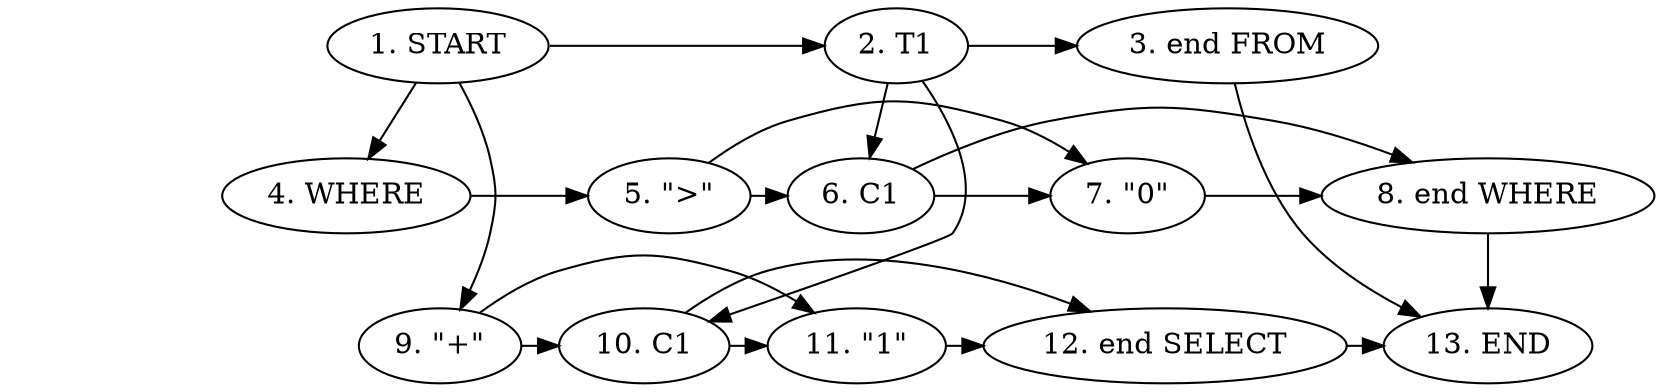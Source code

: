 digraph G {
    // rankdir="LR";
    graph [margin=0]

    subgraph ranks {
        rank_1[style=invis]
        rank_2[style=invis]
        rank_3[style=invis]
        rank_1 -> rank_2 -> rank_3[style=invis]
        // rankdir = LR;
    }

    subgraph deps {
        // 1. To generate the FROM clause. (universal starting decision)
        // 2. To select a relation named T1.
        // 3. To finish the FROM clause generation
        // 4. To include the WHERE clause.
        // 5. To filter using a comparison operation ">".
        // 6. To place column C1 of type integer from table T1 on the left side of the com-
        // parison.
        // 7. To place a literal value 0 of type integer on the right side of the comparison.
        // 8. To place the integer addition formula as the first output column.
        // 9. To place column C1 of type integer from table T1 on the left side of the addi-
        // tion.
        // 10. To place a literal value 1 of type integer on the right side of the addition.
        // 11. To finish generating the SELECT clause.
        // 12. To finish the query generation process. (universal terminal decision)
        START [label="1. START"]

        FROM_T1 [label="2. T1"]
        START -> FROM_T1

        end_FROM [label="3. end FROM"]
        FROM_T1 -> end_FROM

        WHERE [label="4. WHERE"]
        START -> WHERE

        WHERE_lt [label="5. \">\""]
        WHERE -> WHERE_lt
        WHERE_lt_C1 [label="6. C1"]
        FROM_T1 -> WHERE_lt_C1
        WHERE_lt -> WHERE_lt_C1
        WHERE_lt_0 [label="7. \"0\""]
        WHERE_lt_C1 -> WHERE_lt_0
        WHERE_lt -> WHERE_lt_0

        end_WHERE [label="8. end WHERE"]
        WHERE_lt_C1 -> end_WHERE
        WHERE_lt_0 -> end_WHERE

        SELECT_plus [label="9. \"+\""]
        START -> SELECT_plus
        SELECT_plus_C1 [label="10. C1"]
        FROM_T1 -> SELECT_plus_C1
        SELECT_plus -> SELECT_plus_C1
        SELECT_plus_1 [label="11. \"1\""]
        SELECT_plus_C1 -> SELECT_plus_1
        SELECT_plus -> SELECT_plus_1

        end_SELECT [label="12. end SELECT"]
        SELECT_plus_C1 -> end_SELECT
        SELECT_plus_1 -> end_SELECT

        end_QUERY [label="13. END"]
        end_SELECT -> end_QUERY
        end_WHERE -> end_QUERY
        end_FROM -> end_QUERY
    }

    {
        rank = same;
        START; FROM_T1; end_FROM
        rank_1 -> START [style=invis]
        rankdir = LR;
    }

    {
        rank = same;
        WHERE; WHERE_lt; WHERE_lt_0; WHERE_lt_C1; end_WHERE
        rank_2 -> WHERE [style=invis]
        rankdir = LR;
    }

    {
        rank = same;
        SELECT_plus; SELECT_plus_1; SELECT_plus_C1; end_SELECT; end_QUERY
        rank_3 -> SELECT_plus [style=invis]
        rankdir = LR;
    }
}
